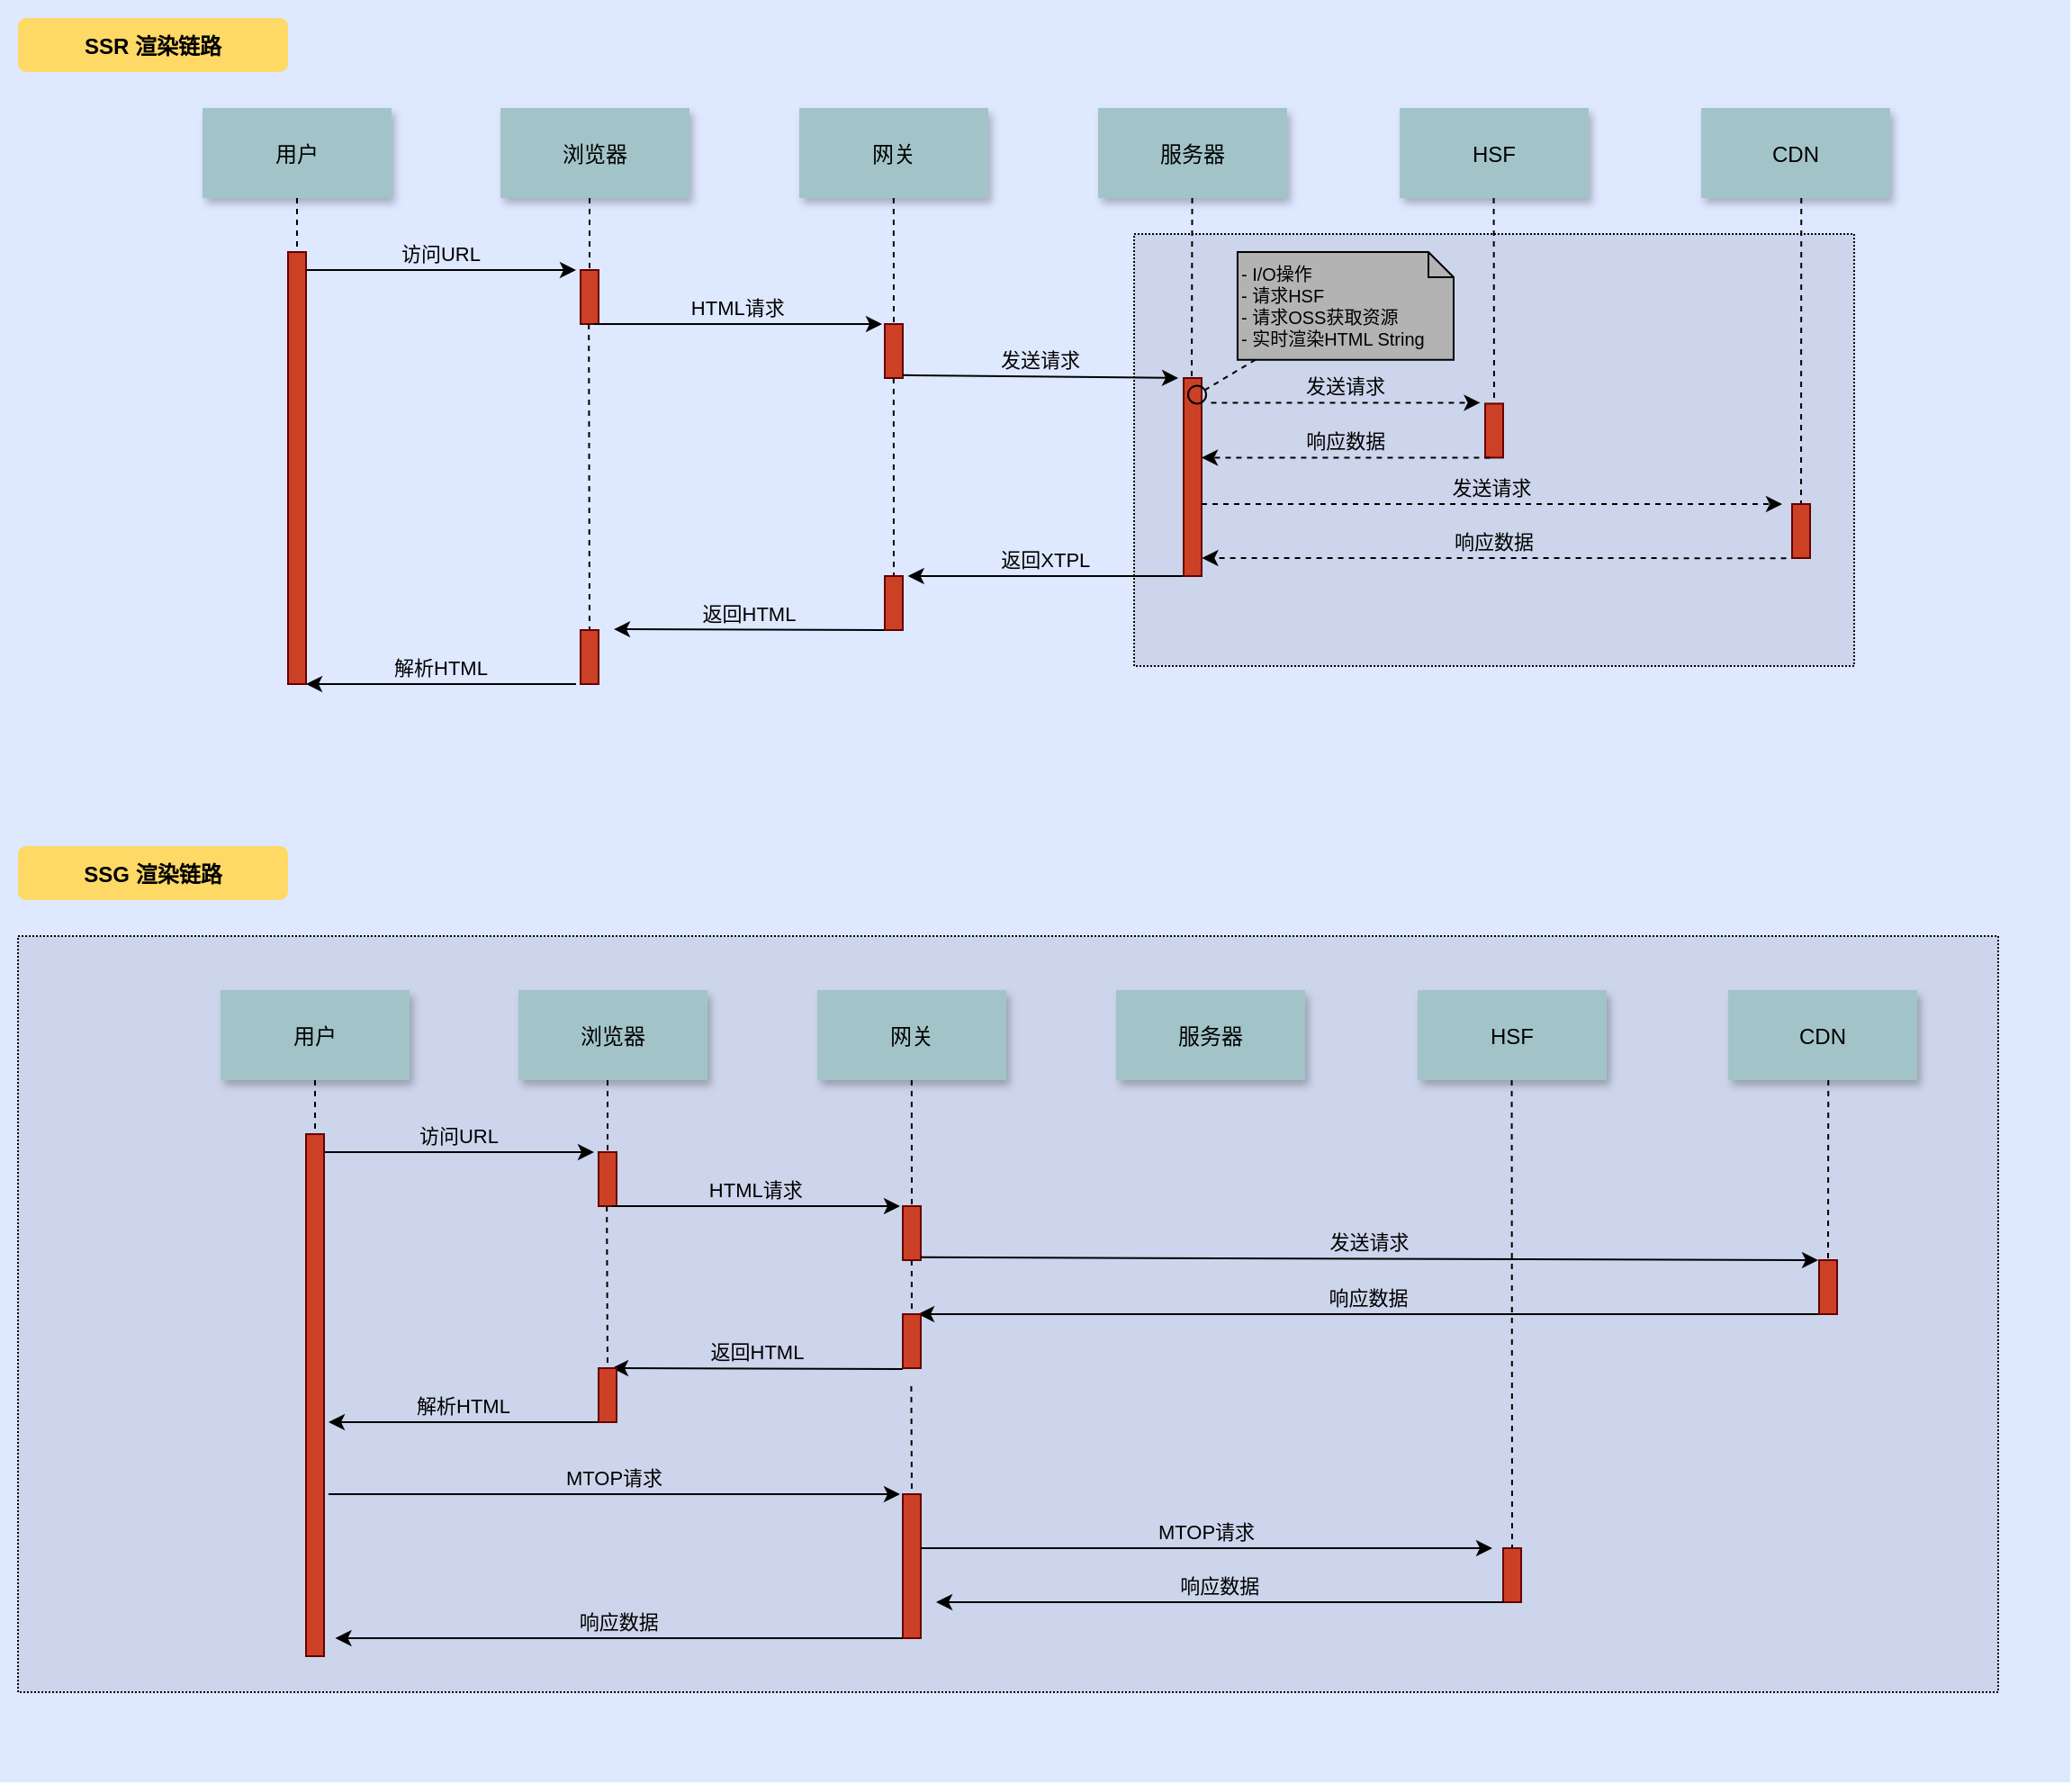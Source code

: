 <mxfile version="21.6.5" type="github">
  <diagram name="Page-1" id="9361dd3d-8414-5efd-6122-117bd74ce7a7">
    <mxGraphModel dx="1293" dy="2081" grid="1" gridSize="10" guides="1" tooltips="1" connect="1" arrows="1" fold="1" page="0" pageScale="1.5" pageWidth="826" pageHeight="1169" background="none" math="0" shadow="0">
      <root>
        <mxCell id="0" />
        <mxCell id="1" parent="0" />
        <mxCell id="PXXT9LfxM64xu25L5XgI-89" value="" style="fillColor=#DEE8FF;strokeColor=none;movable=1;resizable=1;rotatable=1;deletable=1;editable=1;locked=0;connectable=1;" parent="1" vertex="1">
          <mxGeometry x="40" y="-900" width="1150" height="990" as="geometry" />
        </mxCell>
        <mxCell id="PXXT9LfxM64xu25L5XgI-212" value="" style="fillColor=#CCD5EB;dashed=1;dashPattern=1 1;" parent="1" vertex="1">
          <mxGeometry x="670" y="-770" width="400" height="240" as="geometry" />
        </mxCell>
        <mxCell id="PXXT9LfxM64xu25L5XgI-206" value="" style="fillColor=#CCD5EB;dashed=1;dashPattern=1 1;movable=0;resizable=0;rotatable=0;deletable=0;editable=0;locked=1;connectable=0;" parent="1" vertex="1">
          <mxGeometry x="50" y="-380" width="1100" height="420" as="geometry" />
        </mxCell>
        <mxCell id="PXXT9LfxM64xu25L5XgI-91" value="用户" style="shadow=1;fillColor=#A2C4C9;strokeColor=none" parent="1" vertex="1">
          <mxGeometry x="152.5" y="-840" width="105" height="50" as="geometry" />
        </mxCell>
        <mxCell id="PXXT9LfxM64xu25L5XgI-92" value="" style="edgeStyle=elbowEdgeStyle;elbow=horizontal;endArrow=none;dashed=1" parent="1" source="PXXT9LfxM64xu25L5XgI-91" edge="1">
          <mxGeometry x="687.5" y="-2210" width="100" height="100" as="geometry">
            <mxPoint x="230.0" y="-490" as="sourcePoint" />
            <mxPoint x="205" y="-750" as="targetPoint" />
          </mxGeometry>
        </mxCell>
        <mxCell id="PXXT9LfxM64xu25L5XgI-94" value="浏览器" style="shadow=1;fillColor=#A2C4C9;strokeColor=none" parent="1" vertex="1">
          <mxGeometry x="318" y="-840" width="105" height="50" as="geometry" />
        </mxCell>
        <mxCell id="PXXT9LfxM64xu25L5XgI-95" value="" style="edgeStyle=elbowEdgeStyle;elbow=horizontal;endArrow=none;dashed=1" parent="1" edge="1">
          <mxGeometry x="687.5" y="-2210" width="100" height="100" as="geometry">
            <mxPoint x="367.498" y="-790" as="sourcePoint" />
            <mxPoint x="367.52" y="-750" as="targetPoint" />
          </mxGeometry>
        </mxCell>
        <mxCell id="PXXT9LfxM64xu25L5XgI-98" value="网关" style="shadow=1;fillColor=#A2C4C9;strokeColor=none" parent="1" vertex="1">
          <mxGeometry x="484" y="-840" width="105" height="50" as="geometry" />
        </mxCell>
        <mxCell id="PXXT9LfxM64xu25L5XgI-99" value="" style="edgeStyle=elbowEdgeStyle;elbow=horizontal;endArrow=none;dashed=1" parent="1" edge="1">
          <mxGeometry x="687.5" y="-2210" width="100" height="100" as="geometry">
            <mxPoint x="536.423" y="-790" as="sourcePoint" />
            <mxPoint x="536.46" y="-720" as="targetPoint" />
          </mxGeometry>
        </mxCell>
        <mxCell id="PXXT9LfxM64xu25L5XgI-100" value="" style="fillColor=#CC4125;strokeColor=#660000" parent="1" vertex="1">
          <mxGeometry x="362.5" y="-750" width="10" height="30" as="geometry" />
        </mxCell>
        <mxCell id="PXXT9LfxM64xu25L5XgI-101" value="访问URL" style="edgeStyle=none;verticalLabelPosition=top;verticalAlign=bottom;labelBackgroundColor=none;" parent="1" edge="1">
          <mxGeometry x="677.5" y="-2428" width="100" height="100" as="geometry">
            <mxPoint x="210" y="-750" as="sourcePoint" />
            <mxPoint x="360" y="-750" as="targetPoint" />
          </mxGeometry>
        </mxCell>
        <mxCell id="PXXT9LfxM64xu25L5XgI-102" value="HTML请求" style="edgeStyle=none;verticalLabelPosition=top;verticalAlign=bottom;labelBackgroundColor=none;" parent="1" edge="1">
          <mxGeometry x="677.5" y="-2428" width="100" height="100" as="geometry">
            <mxPoint x="369.78" y="-720" as="sourcePoint" />
            <mxPoint x="530" y="-720" as="targetPoint" />
          </mxGeometry>
        </mxCell>
        <mxCell id="PXXT9LfxM64xu25L5XgI-103" value="" style="fillColor=#CC4125;strokeColor=#660000" parent="1" vertex="1">
          <mxGeometry x="531.5" y="-720" width="10" height="30" as="geometry" />
        </mxCell>
        <mxCell id="PXXT9LfxM64xu25L5XgI-107" value="服务器" style="shadow=1;fillColor=#A2C4C9;strokeColor=none" parent="1" vertex="1">
          <mxGeometry x="650" y="-840" width="105" height="50" as="geometry" />
        </mxCell>
        <mxCell id="PXXT9LfxM64xu25L5XgI-108" value="发送请求" style="edgeStyle=none;verticalLabelPosition=top;verticalAlign=bottom;labelBackgroundColor=none;entryX=-0.4;entryY=0.089;entryDx=0;entryDy=0;entryPerimeter=0;" parent="1" edge="1">
          <mxGeometry x="677.5" y="-2428" width="100" height="100" as="geometry">
            <mxPoint x="541.5" y="-691.57" as="sourcePoint" />
            <mxPoint x="694.5" y="-690.0" as="targetPoint" />
          </mxGeometry>
        </mxCell>
        <mxCell id="PXXT9LfxM64xu25L5XgI-109" value="" style="edgeStyle=elbowEdgeStyle;elbow=horizontal;endArrow=none;dashed=1" parent="1" edge="1">
          <mxGeometry x="687.5" y="-2210" width="100" height="100" as="geometry">
            <mxPoint x="702.273" y="-790" as="sourcePoint" />
            <mxPoint x="702" y="-690" as="targetPoint" />
          </mxGeometry>
        </mxCell>
        <mxCell id="PXXT9LfxM64xu25L5XgI-112" value="返回XTPL" style="edgeStyle=none;verticalLabelPosition=top;verticalAlign=bottom;labelBackgroundColor=none;entryX=1.283;entryY=0.486;entryDx=0;entryDy=0;entryPerimeter=0;" parent="1" edge="1">
          <mxGeometry x="677.5" y="-2428" width="100" height="100" as="geometry">
            <mxPoint x="697.5" y="-579.98" as="sourcePoint" />
            <mxPoint x="544.33" y="-580.0" as="targetPoint" />
          </mxGeometry>
        </mxCell>
        <mxCell id="PXXT9LfxM64xu25L5XgI-110" value="" style="fillColor=#CC4125;strokeColor=#660000" parent="1" vertex="1">
          <mxGeometry x="697.5" y="-690" width="10" height="110" as="geometry" />
        </mxCell>
        <mxCell id="PXXT9LfxM64xu25L5XgI-113" value="" style="edgeStyle=elbowEdgeStyle;elbow=horizontal;endArrow=none;dashed=1;entryX=0.5;entryY=0;entryDx=0;entryDy=0;" parent="1" target="PXXT9LfxM64xu25L5XgI-147" edge="1">
          <mxGeometry x="687.5" y="-2210" width="100" height="100" as="geometry">
            <mxPoint x="367.088" y="-720" as="sourcePoint" />
            <mxPoint x="367" y="-620" as="targetPoint" />
          </mxGeometry>
        </mxCell>
        <mxCell id="PXXT9LfxM64xu25L5XgI-114" value="返回HTML" style="edgeStyle=none;verticalLabelPosition=top;verticalAlign=bottom;labelBackgroundColor=none;" parent="1" edge="1">
          <mxGeometry x="677.5" y="-2428" width="100" height="100" as="geometry">
            <mxPoint x="531.5" y="-550" as="sourcePoint" />
            <mxPoint x="381" y="-550.47" as="targetPoint" />
          </mxGeometry>
        </mxCell>
        <mxCell id="PXXT9LfxM64xu25L5XgI-115" value="" style="fillColor=#CC4125;strokeColor=#660000" parent="1" vertex="1">
          <mxGeometry x="200" y="-760" width="10" height="240" as="geometry" />
        </mxCell>
        <mxCell id="PXXT9LfxM64xu25L5XgI-116" value="解析HTML" style="edgeStyle=none;verticalLabelPosition=top;verticalAlign=bottom;labelBackgroundColor=none;" parent="1" edge="1">
          <mxGeometry x="677.5" y="-2428" width="100" height="100" as="geometry">
            <mxPoint x="360" y="-520" as="sourcePoint" />
            <mxPoint x="210" y="-520" as="targetPoint" />
          </mxGeometry>
        </mxCell>
        <mxCell id="PXXT9LfxM64xu25L5XgI-141" value="HSF" style="shadow=1;fillColor=#A2C4C9;strokeColor=none" parent="1" vertex="1">
          <mxGeometry x="817.5" y="-840" width="105" height="50" as="geometry" />
        </mxCell>
        <mxCell id="PXXT9LfxM64xu25L5XgI-142" value="" style="edgeStyle=elbowEdgeStyle;elbow=horizontal;endArrow=none;dashed=1;entryX=0.5;entryY=0;entryDx=0;entryDy=0;" parent="1" target="PXXT9LfxM64xu25L5XgI-145" edge="1">
          <mxGeometry x="687.5" y="-2210" width="100" height="100" as="geometry">
            <mxPoint x="869.773" y="-790" as="sourcePoint" />
            <mxPoint x="870" y="-660" as="targetPoint" />
          </mxGeometry>
        </mxCell>
        <mxCell id="PXXT9LfxM64xu25L5XgI-145" value="" style="fillColor=#CC4125;strokeColor=#660000" parent="1" vertex="1">
          <mxGeometry x="865" y="-675.78" width="10" height="30" as="geometry" />
        </mxCell>
        <mxCell id="PXXT9LfxM64xu25L5XgI-146" value="响应数据" style="edgeStyle=none;verticalLabelPosition=top;verticalAlign=bottom;labelBackgroundColor=none;dashed=1;" parent="1" edge="1">
          <mxGeometry x="677.5" y="-2428" width="100" height="100" as="geometry">
            <mxPoint x="867.72" y="-645.78" as="sourcePoint" />
            <mxPoint x="707.5" y="-645.78" as="targetPoint" />
          </mxGeometry>
        </mxCell>
        <mxCell id="PXXT9LfxM64xu25L5XgI-147" value="" style="fillColor=#CC4125;strokeColor=#660000" parent="1" vertex="1">
          <mxGeometry x="362.5" y="-550" width="10" height="30" as="geometry" />
        </mxCell>
        <mxCell id="PXXT9LfxM64xu25L5XgI-149" value="" style="edgeStyle=elbowEdgeStyle;elbow=horizontal;endArrow=none;dashed=1;entryX=0.5;entryY=0;entryDx=0;entryDy=0;" parent="1" target="PXXT9LfxM64xu25L5XgI-150" edge="1">
          <mxGeometry x="687.5" y="-2210" width="100" height="100" as="geometry">
            <mxPoint x="536.423" y="-690" as="sourcePoint" />
            <mxPoint x="536.46" y="-620" as="targetPoint" />
          </mxGeometry>
        </mxCell>
        <mxCell id="PXXT9LfxM64xu25L5XgI-150" value="" style="fillColor=#CC4125;strokeColor=#660000" parent="1" vertex="1">
          <mxGeometry x="531.5" y="-580" width="10" height="30" as="geometry" />
        </mxCell>
        <mxCell id="PXXT9LfxM64xu25L5XgI-196" value="" style="group" parent="1" vertex="1" connectable="0">
          <mxGeometry x="700.0" y="-809.996" width="147.5" height="134.221" as="geometry" />
        </mxCell>
        <mxCell id="PXXT9LfxM64xu25L5XgI-191" value="" style="ellipse;fillColor=none" parent="PXXT9LfxM64xu25L5XgI-196" vertex="1">
          <mxGeometry y="124.221" width="10.0" height="10" as="geometry" />
        </mxCell>
        <mxCell id="PXXT9LfxM64xu25L5XgI-192" value="- I/O操作&#xa;- 请求HSF&#xa;- 请求OSS获取资源&#xa;- 实时渲染HTML String" style="shape=note;align=left;fillColor=#B3B3B3;size=14;fontSize=10;" parent="PXXT9LfxM64xu25L5XgI-196" vertex="1">
          <mxGeometry x="27.47" y="50" width="120.03" height="59.83" as="geometry" />
        </mxCell>
        <mxCell id="PXXT9LfxM64xu25L5XgI-193" value="" style="edgeStyle=none;endArrow=none;dashed=1" parent="PXXT9LfxM64xu25L5XgI-196" source="PXXT9LfxM64xu25L5XgI-192" target="PXXT9LfxM64xu25L5XgI-191" edge="1">
          <mxGeometry x="1030" y="180" width="100" height="100" as="geometry">
            <mxPoint x="227.5" y="99.826" as="sourcePoint" />
            <mxPoint x="327.5" y="-0.174" as="targetPoint" />
          </mxGeometry>
        </mxCell>
        <mxCell id="PXXT9LfxM64xu25L5XgI-144" value="发送请求" style="edgeStyle=none;verticalLabelPosition=top;verticalAlign=bottom;labelBackgroundColor=none;dashed=1;" parent="PXXT9LfxM64xu25L5XgI-196" edge="1">
          <mxGeometry x="-22.5" y="-1618.004" width="100" height="100" as="geometry">
            <mxPoint x="12.73" y="133.706" as="sourcePoint" />
            <mxPoint x="162.24" y="133.706" as="targetPoint" />
          </mxGeometry>
        </mxCell>
        <mxCell id="PXXT9LfxM64xu25L5XgI-203" value="CDN" style="shadow=1;fillColor=#A2C4C9;strokeColor=none" parent="1" vertex="1">
          <mxGeometry x="985" y="-840" width="105" height="50" as="geometry" />
        </mxCell>
        <mxCell id="PXXT9LfxM64xu25L5XgI-204" value="" style="edgeStyle=elbowEdgeStyle;elbow=horizontal;endArrow=none;dashed=1;entryX=0.5;entryY=0;entryDx=0;entryDy=0;" parent="1" target="PXXT9LfxM64xu25L5XgI-209" edge="1">
          <mxGeometry x="697.5" y="-1830" width="100" height="100" as="geometry">
            <mxPoint x="1040.636" y="-790" as="sourcePoint" />
            <mxPoint x="1040" y="-690" as="targetPoint" />
          </mxGeometry>
        </mxCell>
        <mxCell id="PXXT9LfxM64xu25L5XgI-208" value="发送请求" style="edgeStyle=none;verticalLabelPosition=top;verticalAlign=bottom;labelBackgroundColor=none;dashed=1;entryX=0.9;entryY=0.625;entryDx=0;entryDy=0;entryPerimeter=0;" parent="1" target="PXXT9LfxM64xu25L5XgI-212" edge="1">
          <mxGeometry x="-22.5" y="-1618.004" width="100" height="100" as="geometry">
            <mxPoint x="707.5" y="-620" as="sourcePoint" />
            <mxPoint x="857.01" y="-620" as="targetPoint" />
          </mxGeometry>
        </mxCell>
        <mxCell id="PXXT9LfxM64xu25L5XgI-209" value="" style="fillColor=#CC4125;strokeColor=#660000" parent="1" vertex="1">
          <mxGeometry x="1035.5" y="-620" width="10" height="30" as="geometry" />
        </mxCell>
        <mxCell id="PXXT9LfxM64xu25L5XgI-210" value="响应数据" style="edgeStyle=none;verticalLabelPosition=top;verticalAlign=bottom;labelBackgroundColor=none;dashed=1;exitX=0.631;exitY=0.36;exitDx=0;exitDy=0;exitPerimeter=0;entryX=0.1;entryY=0.708;entryDx=0;entryDy=0;entryPerimeter=0;" parent="1" edge="1">
          <mxGeometry x="677.5" y="-2428" width="100" height="100" as="geometry">
            <mxPoint x="1032.3" y="-589.92" as="sourcePoint" />
            <mxPoint x="707.7" y="-590" as="targetPoint" />
          </mxGeometry>
        </mxCell>
        <mxCell id="PXXT9LfxM64xu25L5XgI-213" value="SSG 渲染链路" style="rounded=1;fontStyle=1;fillColor=#FFD966;strokeColor=none" parent="1" vertex="1">
          <mxGeometry x="50" y="-430" width="150" height="30" as="geometry" />
        </mxCell>
        <mxCell id="PXXT9LfxM64xu25L5XgI-214" value="SSR 渲染链路" style="rounded=1;fontStyle=1;fillColor=#FFD966;strokeColor=none" parent="1" vertex="1">
          <mxGeometry x="50" y="-890" width="150" height="30" as="geometry" />
        </mxCell>
        <mxCell id="PXXT9LfxM64xu25L5XgI-163" value="用户" style="shadow=1;fillColor=#A2C4C9;strokeColor=none" parent="1" vertex="1">
          <mxGeometry x="162.5" y="-350" width="105" height="50" as="geometry" />
        </mxCell>
        <mxCell id="PXXT9LfxM64xu25L5XgI-164" value="" style="edgeStyle=elbowEdgeStyle;elbow=horizontal;endArrow=none;dashed=1" parent="1" source="PXXT9LfxM64xu25L5XgI-163" edge="1">
          <mxGeometry x="860" y="-2180" width="100" height="100" as="geometry">
            <mxPoint x="240.0" as="sourcePoint" />
            <mxPoint x="215" y="-260" as="targetPoint" />
          </mxGeometry>
        </mxCell>
        <mxCell id="PXXT9LfxM64xu25L5XgI-165" value="浏览器" style="shadow=1;fillColor=#A2C4C9;strokeColor=none" parent="1" vertex="1">
          <mxGeometry x="328" y="-350" width="105" height="50" as="geometry" />
        </mxCell>
        <mxCell id="PXXT9LfxM64xu25L5XgI-166" value="" style="edgeStyle=elbowEdgeStyle;elbow=horizontal;endArrow=none;dashed=1" parent="1" edge="1">
          <mxGeometry x="860" y="-2180" width="100" height="100" as="geometry">
            <mxPoint x="377.498" y="-300" as="sourcePoint" />
            <mxPoint x="377.52" y="-260" as="targetPoint" />
          </mxGeometry>
        </mxCell>
        <mxCell id="PXXT9LfxM64xu25L5XgI-167" value="网关" style="shadow=1;fillColor=#A2C4C9;strokeColor=none" parent="1" vertex="1">
          <mxGeometry x="494" y="-350" width="105" height="50" as="geometry" />
        </mxCell>
        <mxCell id="PXXT9LfxM64xu25L5XgI-168" value="" style="edgeStyle=elbowEdgeStyle;elbow=horizontal;endArrow=none;dashed=1" parent="1" edge="1">
          <mxGeometry x="860" y="-2180" width="100" height="100" as="geometry">
            <mxPoint x="546.423" y="-300" as="sourcePoint" />
            <mxPoint x="546.46" y="-230" as="targetPoint" />
          </mxGeometry>
        </mxCell>
        <mxCell id="PXXT9LfxM64xu25L5XgI-169" value="" style="fillColor=#CC4125;strokeColor=#660000" parent="1" vertex="1">
          <mxGeometry x="372.5" y="-260" width="10" height="30" as="geometry" />
        </mxCell>
        <mxCell id="PXXT9LfxM64xu25L5XgI-170" value="访问URL" style="edgeStyle=none;verticalLabelPosition=top;verticalAlign=bottom;labelBackgroundColor=none;" parent="1" edge="1">
          <mxGeometry x="850" y="-2398" width="100" height="100" as="geometry">
            <mxPoint x="220" y="-260" as="sourcePoint" />
            <mxPoint x="370" y="-260" as="targetPoint" />
          </mxGeometry>
        </mxCell>
        <mxCell id="PXXT9LfxM64xu25L5XgI-171" value="HTML请求" style="edgeStyle=none;verticalLabelPosition=top;verticalAlign=bottom;labelBackgroundColor=none;" parent="1" edge="1">
          <mxGeometry x="850" y="-2398" width="100" height="100" as="geometry">
            <mxPoint x="379.78" y="-230" as="sourcePoint" />
            <mxPoint x="540" y="-230" as="targetPoint" />
          </mxGeometry>
        </mxCell>
        <mxCell id="PXXT9LfxM64xu25L5XgI-172" value="" style="fillColor=#CC4125;strokeColor=#660000" parent="1" vertex="1">
          <mxGeometry x="541.5" y="-230" width="10" height="30" as="geometry" />
        </mxCell>
        <mxCell id="PXXT9LfxM64xu25L5XgI-173" value="服务器" style="shadow=1;fillColor=#A2C4C9;strokeColor=none" parent="1" vertex="1">
          <mxGeometry x="660" y="-350" width="105" height="50" as="geometry" />
        </mxCell>
        <mxCell id="PXXT9LfxM64xu25L5XgI-174" value="发送请求" style="edgeStyle=none;verticalLabelPosition=top;verticalAlign=bottom;labelBackgroundColor=none;" parent="1" edge="1">
          <mxGeometry x="850" y="-2398" width="100" height="100" as="geometry">
            <mxPoint x="551.5" y="-201.57" as="sourcePoint" />
            <mxPoint x="1050" y="-200" as="targetPoint" />
          </mxGeometry>
        </mxCell>
        <mxCell id="PXXT9LfxM64xu25L5XgI-176" value="响应数据" style="edgeStyle=none;verticalLabelPosition=top;verticalAlign=bottom;labelBackgroundColor=none;" parent="1" edge="1">
          <mxGeometry x="850" y="-2398" width="100" height="100" as="geometry">
            <mxPoint x="1050.5" y="-169.98" as="sourcePoint" />
            <mxPoint x="550" y="-170" as="targetPoint" />
          </mxGeometry>
        </mxCell>
        <mxCell id="PXXT9LfxM64xu25L5XgI-178" value="" style="edgeStyle=elbowEdgeStyle;elbow=horizontal;endArrow=none;dashed=1;entryX=0.5;entryY=0;entryDx=0;entryDy=0;" parent="1" target="PXXT9LfxM64xu25L5XgI-188" edge="1">
          <mxGeometry x="860" y="-2180" width="100" height="100" as="geometry">
            <mxPoint x="377.088" y="-230" as="sourcePoint" />
            <mxPoint x="377" y="-130" as="targetPoint" />
          </mxGeometry>
        </mxCell>
        <mxCell id="PXXT9LfxM64xu25L5XgI-179" value="返回HTML" style="edgeStyle=none;verticalLabelPosition=top;verticalAlign=bottom;labelBackgroundColor=none;" parent="1" edge="1">
          <mxGeometry x="850" y="-2398" width="100" height="100" as="geometry">
            <mxPoint x="541.5" y="-139.53" as="sourcePoint" />
            <mxPoint x="380" y="-140" as="targetPoint" />
          </mxGeometry>
        </mxCell>
        <mxCell id="PXXT9LfxM64xu25L5XgI-180" value="" style="fillColor=#CC4125;strokeColor=#660000" parent="1" vertex="1">
          <mxGeometry x="210" y="-270" width="10" height="290" as="geometry" />
        </mxCell>
        <mxCell id="PXXT9LfxM64xu25L5XgI-181" value="解析HTML" style="edgeStyle=none;verticalLabelPosition=top;verticalAlign=bottom;labelBackgroundColor=none;" parent="1" edge="1">
          <mxGeometry x="850" y="-2398" width="100" height="100" as="geometry">
            <mxPoint x="372.5" y="-110" as="sourcePoint" />
            <mxPoint x="222.5" y="-110" as="targetPoint" />
          </mxGeometry>
        </mxCell>
        <mxCell id="PXXT9LfxM64xu25L5XgI-182" value="HSF" style="shadow=1;fillColor=#A2C4C9;strokeColor=none" parent="1" vertex="1">
          <mxGeometry x="827.5" y="-350" width="105" height="50" as="geometry" />
        </mxCell>
        <mxCell id="PXXT9LfxM64xu25L5XgI-183" value="" style="edgeStyle=elbowEdgeStyle;elbow=horizontal;endArrow=none;dashed=1;" parent="1" edge="1">
          <mxGeometry x="860" y="-2180" width="100" height="100" as="geometry">
            <mxPoint x="879.773" y="-300" as="sourcePoint" />
            <mxPoint x="880" y="-40" as="targetPoint" />
          </mxGeometry>
        </mxCell>
        <mxCell id="PXXT9LfxM64xu25L5XgI-188" value="" style="fillColor=#CC4125;strokeColor=#660000" parent="1" vertex="1">
          <mxGeometry x="372.5" y="-140" width="10" height="30" as="geometry" />
        </mxCell>
        <mxCell id="PXXT9LfxM64xu25L5XgI-189" value="" style="edgeStyle=elbowEdgeStyle;elbow=horizontal;endArrow=none;dashed=1;entryX=0.5;entryY=0;entryDx=0;entryDy=0;" parent="1" target="PXXT9LfxM64xu25L5XgI-190" edge="1">
          <mxGeometry x="860" y="-2180" width="100" height="100" as="geometry">
            <mxPoint x="546.423" y="-200" as="sourcePoint" />
            <mxPoint x="546.46" y="-130" as="targetPoint" />
          </mxGeometry>
        </mxCell>
        <mxCell id="PXXT9LfxM64xu25L5XgI-190" value="" style="fillColor=#CC4125;strokeColor=#660000" parent="1" vertex="1">
          <mxGeometry x="541.5" y="-170" width="10" height="30" as="geometry" />
        </mxCell>
        <mxCell id="PXXT9LfxM64xu25L5XgI-198" value="CDN" style="shadow=1;fillColor=#A2C4C9;strokeColor=none" parent="1" vertex="1">
          <mxGeometry x="1000" y="-350" width="105" height="50" as="geometry" />
        </mxCell>
        <mxCell id="PXXT9LfxM64xu25L5XgI-199" value="" style="edgeStyle=elbowEdgeStyle;elbow=horizontal;endArrow=none;dashed=1;" parent="1" edge="1">
          <mxGeometry x="860" y="-2180" width="100" height="100" as="geometry">
            <mxPoint x="1055.636" y="-300" as="sourcePoint" />
            <mxPoint x="1055" y="-200" as="targetPoint" />
          </mxGeometry>
        </mxCell>
        <mxCell id="PXXT9LfxM64xu25L5XgI-201" value="" style="fillColor=#CC4125;strokeColor=#660000" parent="1" vertex="1">
          <mxGeometry x="1050.5" y="-200" width="10" height="30" as="geometry" />
        </mxCell>
        <mxCell id="PXXT9LfxM64xu25L5XgI-215" value="" style="edgeStyle=elbowEdgeStyle;elbow=horizontal;endArrow=none;dashed=1;" parent="1" edge="1">
          <mxGeometry x="860" y="-2180" width="100" height="100" as="geometry">
            <mxPoint x="546.213" y="-130" as="sourcePoint" />
            <mxPoint x="547" y="-70" as="targetPoint" />
          </mxGeometry>
        </mxCell>
        <mxCell id="PXXT9LfxM64xu25L5XgI-216" value="" style="fillColor=#CC4125;strokeColor=#660000" parent="1" vertex="1">
          <mxGeometry x="541.5" y="-70" width="10" height="80" as="geometry" />
        </mxCell>
        <mxCell id="PXXT9LfxM64xu25L5XgI-217" value="MTOP请求" style="edgeStyle=none;verticalLabelPosition=top;verticalAlign=bottom;labelBackgroundColor=none;" parent="1" edge="1">
          <mxGeometry x="850" y="-2398" width="100" height="100" as="geometry">
            <mxPoint x="222.5" y="-70" as="sourcePoint" />
            <mxPoint x="540" y="-70" as="targetPoint" />
          </mxGeometry>
        </mxCell>
        <mxCell id="PXXT9LfxM64xu25L5XgI-218" value="" style="fillColor=#CC4125;strokeColor=#660000" parent="1" vertex="1">
          <mxGeometry x="875" y="-40" width="10" height="30" as="geometry" />
        </mxCell>
        <mxCell id="PXXT9LfxM64xu25L5XgI-219" value="MTOP请求" style="edgeStyle=none;verticalLabelPosition=top;verticalAlign=bottom;labelBackgroundColor=none;" parent="1" edge="1">
          <mxGeometry x="850" y="-2398" width="100" height="100" as="geometry">
            <mxPoint x="551.5" y="-40" as="sourcePoint" />
            <mxPoint x="869" y="-40" as="targetPoint" />
          </mxGeometry>
        </mxCell>
        <mxCell id="PXXT9LfxM64xu25L5XgI-221" value="响应数据" style="edgeStyle=none;verticalLabelPosition=top;verticalAlign=bottom;labelBackgroundColor=none;" parent="1" edge="1">
          <mxGeometry x="850" y="-2398" width="100" height="100" as="geometry">
            <mxPoint x="875.25" y="-9.98" as="sourcePoint" />
            <mxPoint x="560" y="-10" as="targetPoint" />
          </mxGeometry>
        </mxCell>
        <mxCell id="PXXT9LfxM64xu25L5XgI-222" value="响应数据" style="edgeStyle=none;verticalLabelPosition=top;verticalAlign=bottom;labelBackgroundColor=none;" parent="1" edge="1">
          <mxGeometry x="850" y="-2398" width="100" height="100" as="geometry">
            <mxPoint x="541.5" y="10.02" as="sourcePoint" />
            <mxPoint x="226.25" y="10" as="targetPoint" />
          </mxGeometry>
        </mxCell>
      </root>
    </mxGraphModel>
  </diagram>
</mxfile>
